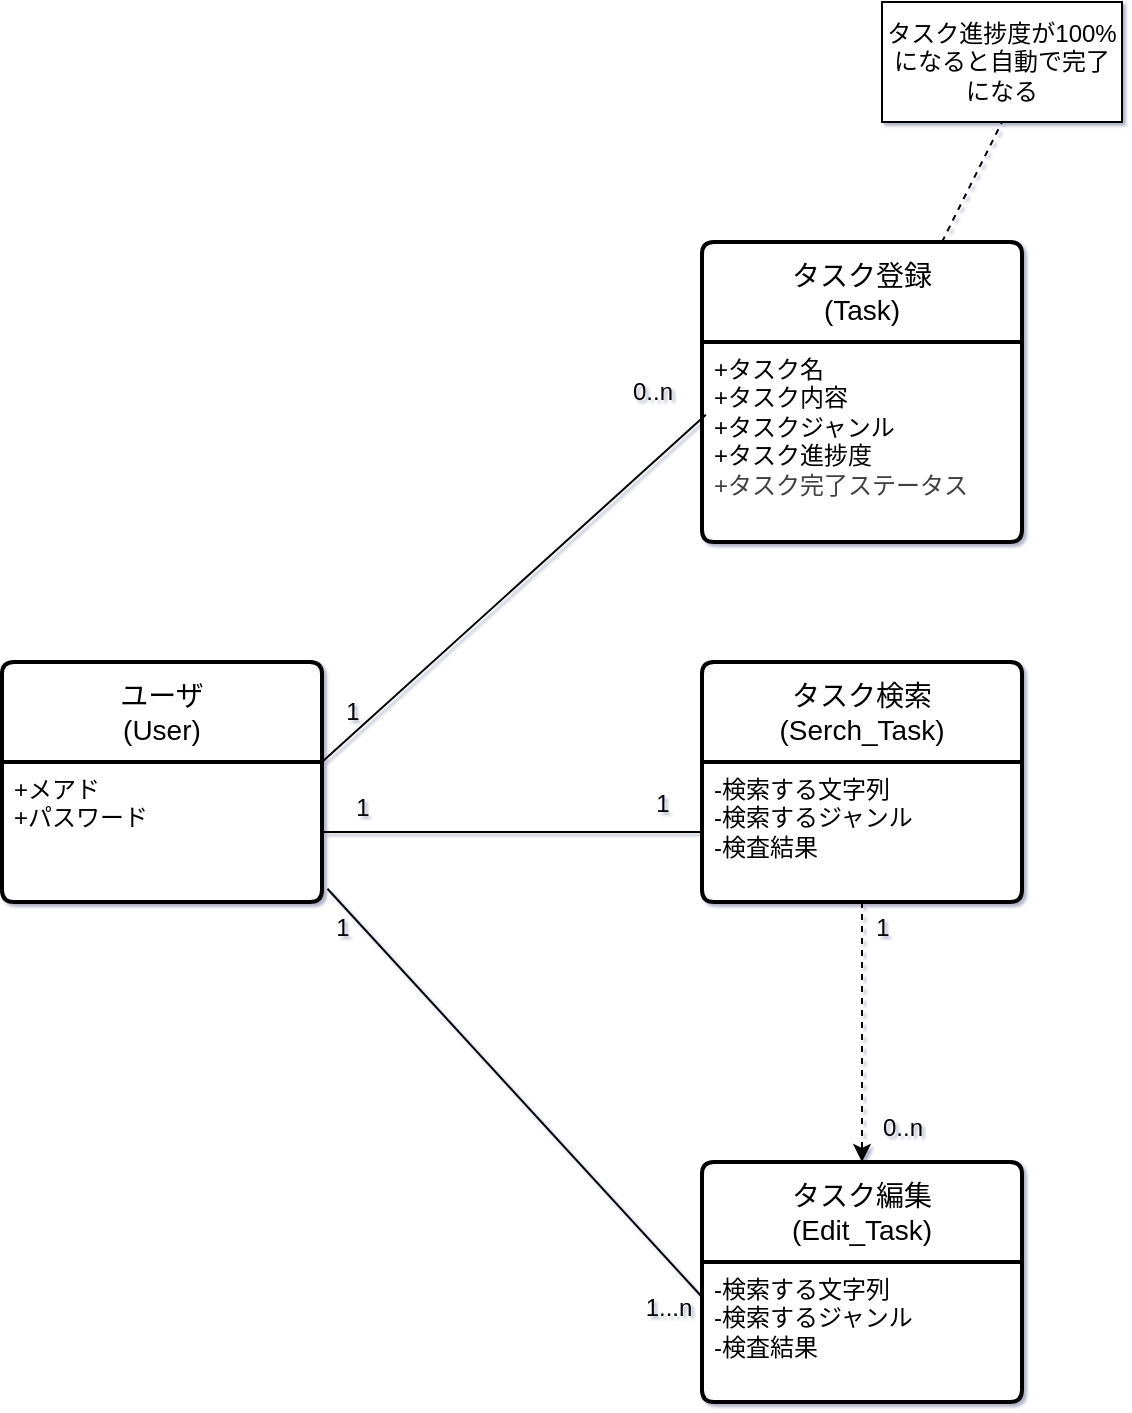 <mxfile>
    <diagram id="E-xOn_eW-BrYlavdOUFD" name="ページ1">
        <mxGraphModel dx="986" dy="499" grid="1" gridSize="10" guides="1" tooltips="1" connect="1" arrows="1" fold="1" page="1" pageScale="1" pageWidth="827" pageHeight="1169" background="#FFFFFF" math="0" shadow="1">
            <root>
                <mxCell id="0"/>
                <mxCell id="1" parent="0"/>
                <mxCell id="15" value="タスク登録&lt;br&gt;(Task)" style="swimlane;childLayout=stackLayout;horizontal=1;startSize=50;horizontalStack=0;rounded=1;fontSize=14;fontStyle=0;strokeWidth=2;resizeParent=0;resizeLast=1;shadow=0;dashed=0;align=center;arcSize=4;whiteSpace=wrap;html=1;swimlaneFillColor=default;" parent="1" vertex="1">
                    <mxGeometry x="370" y="270" width="160" height="150" as="geometry">
                        <mxRectangle x="334" y="50" width="80" height="50" as="alternateBounds"/>
                    </mxGeometry>
                </mxCell>
                <mxCell id="16" value="+タスク名&lt;div&gt;+タスク内容&lt;/div&gt;&lt;div&gt;+タスクジャンル&lt;/div&gt;&lt;div&gt;+タスク進捗度&lt;/div&gt;&lt;div&gt;&lt;span style=&quot;color: rgb(63, 63, 63);&quot;&gt;+タスク完了ステータス&lt;/span&gt;&lt;/div&gt;" style="align=left;strokeColor=none;fillColor=none;spacingLeft=4;fontSize=12;verticalAlign=top;resizable=0;rotatable=0;part=1;html=1;" parent="15" vertex="1">
                    <mxGeometry y="50" width="160" height="100" as="geometry"/>
                </mxCell>
                <mxCell id="23" value="ユーザ&lt;br&gt;(User&lt;span style=&quot;background-color: transparent;&quot;&gt;)&lt;/span&gt;" style="swimlane;childLayout=stackLayout;horizontal=1;startSize=50;horizontalStack=0;rounded=1;fontSize=14;fontStyle=0;strokeWidth=2;resizeParent=0;resizeLast=1;shadow=0;dashed=0;align=center;arcSize=4;whiteSpace=wrap;html=1;swimlaneFillColor=default;" parent="1" vertex="1">
                    <mxGeometry x="20" y="480" width="160" height="120" as="geometry">
                        <mxRectangle x="50" y="50" width="80" height="50" as="alternateBounds"/>
                    </mxGeometry>
                </mxCell>
                <mxCell id="24" value="+メアド&lt;br&gt;+パスワード" style="align=left;strokeColor=none;fillColor=none;spacingLeft=4;fontSize=12;verticalAlign=top;resizable=0;rotatable=0;part=1;html=1;" parent="23" vertex="1">
                    <mxGeometry y="50" width="160" height="70" as="geometry"/>
                </mxCell>
                <mxCell id="27" value="&lt;span style=&quot;color: rgb(0, 0, 0);&quot;&gt;タスク進捗度が100%になると自動で完了になる&lt;/span&gt;" style="rounded=0;whiteSpace=wrap;html=1;" vertex="1" parent="1">
                    <mxGeometry x="460" y="150" width="120" height="60" as="geometry"/>
                </mxCell>
                <mxCell id="30" value="" style="endArrow=none;dashed=1;html=1;exitX=0.75;exitY=0;exitDx=0;exitDy=0;entryX=0.5;entryY=1;entryDx=0;entryDy=0;" edge="1" parent="1" source="15" target="27">
                    <mxGeometry width="50" height="50" relative="1" as="geometry">
                        <mxPoint x="460" y="270" as="sourcePoint"/>
                        <mxPoint x="510" y="230" as="targetPoint"/>
                    </mxGeometry>
                </mxCell>
                <mxCell id="31" value="" style="endArrow=none;html=1;entryX=1;entryY=0;entryDx=0;entryDy=0;exitX=0.012;exitY=0.364;exitDx=0;exitDy=0;exitPerimeter=0;" edge="1" parent="1" source="16" target="24">
                    <mxGeometry width="50" height="50" relative="1" as="geometry">
                        <mxPoint x="520" y="440" as="sourcePoint"/>
                        <mxPoint x="570" y="390" as="targetPoint"/>
                    </mxGeometry>
                </mxCell>
                <mxCell id="36" value="1" style="text;html=1;align=center;verticalAlign=middle;resizable=0;points=[];autosize=1;strokeColor=none;fillColor=none;" vertex="1" parent="1">
                    <mxGeometry x="180" y="490" width="30" height="30" as="geometry"/>
                </mxCell>
                <mxCell id="37" value="0..n" style="text;html=1;align=center;verticalAlign=middle;resizable=0;points=[];autosize=1;strokeColor=none;fillColor=none;" vertex="1" parent="1">
                    <mxGeometry x="325" y="330" width="40" height="30" as="geometry"/>
                </mxCell>
                <mxCell id="41" value="タスク検索&lt;br&gt;(Serch_Task)" style="swimlane;childLayout=stackLayout;horizontal=1;startSize=50;horizontalStack=0;rounded=1;fontSize=14;fontStyle=0;strokeWidth=2;resizeParent=0;resizeLast=1;shadow=0;dashed=0;align=center;arcSize=4;whiteSpace=wrap;html=1;swimlaneFillColor=default;" vertex="1" parent="1">
                    <mxGeometry x="370" y="480" width="160" height="120" as="geometry">
                        <mxRectangle x="50" y="50" width="80" height="50" as="alternateBounds"/>
                    </mxGeometry>
                </mxCell>
                <mxCell id="42" value="&lt;div&gt;-検索する文字列&lt;/div&gt;&lt;div&gt;-検索するジャンル&lt;/div&gt;-検査結果&lt;div&gt;&lt;br&gt;&lt;/div&gt;" style="align=left;strokeColor=none;fillColor=none;spacingLeft=4;fontSize=12;verticalAlign=top;resizable=0;rotatable=0;part=1;html=1;" vertex="1" parent="41">
                    <mxGeometry y="50" width="160" height="70" as="geometry"/>
                </mxCell>
                <mxCell id="44" value="" style="endArrow=none;html=1;entryX=0;entryY=0.5;entryDx=0;entryDy=0;exitX=1;exitY=0.5;exitDx=0;exitDy=0;" edge="1" parent="1" source="24" target="42">
                    <mxGeometry width="50" height="50" relative="1" as="geometry">
                        <mxPoint x="230" y="610" as="sourcePoint"/>
                        <mxPoint x="280" y="560" as="targetPoint"/>
                    </mxGeometry>
                </mxCell>
                <mxCell id="45" value="1" style="text;html=1;align=center;verticalAlign=middle;resizable=0;points=[];autosize=1;strokeColor=none;fillColor=none;" vertex="1" parent="1">
                    <mxGeometry x="185" y="538" width="30" height="30" as="geometry"/>
                </mxCell>
                <mxCell id="46" value="1" style="text;html=1;align=center;verticalAlign=middle;resizable=0;points=[];autosize=1;strokeColor=none;fillColor=none;" vertex="1" parent="1">
                    <mxGeometry x="335" y="536" width="30" height="30" as="geometry"/>
                </mxCell>
                <mxCell id="47" value="タスク編集&lt;div&gt;(Edit_Task)&lt;/div&gt;" style="swimlane;childLayout=stackLayout;horizontal=1;startSize=50;horizontalStack=0;rounded=1;fontSize=14;fontStyle=0;strokeWidth=2;resizeParent=0;resizeLast=1;shadow=0;dashed=0;align=center;arcSize=4;whiteSpace=wrap;html=1;swimlaneFillColor=default;" vertex="1" parent="1">
                    <mxGeometry x="370" y="730" width="160" height="120" as="geometry">
                        <mxRectangle x="50" y="50" width="80" height="50" as="alternateBounds"/>
                    </mxGeometry>
                </mxCell>
                <mxCell id="48" value="&lt;div&gt;-検索する文字列&lt;/div&gt;&lt;div&gt;-検索するジャンル&lt;/div&gt;-検査結果&lt;div&gt;&lt;br&gt;&lt;/div&gt;" style="align=left;strokeColor=none;fillColor=none;spacingLeft=4;fontSize=12;verticalAlign=top;resizable=0;rotatable=0;part=1;html=1;" vertex="1" parent="47">
                    <mxGeometry y="50" width="160" height="70" as="geometry"/>
                </mxCell>
                <mxCell id="52" value="" style="endArrow=none;html=1;entryX=0;entryY=0.25;entryDx=0;entryDy=0;exitX=1.017;exitY=0.905;exitDx=0;exitDy=0;exitPerimeter=0;" edge="1" parent="1" source="24" target="48">
                    <mxGeometry width="50" height="50" relative="1" as="geometry">
                        <mxPoint x="170" y="720" as="sourcePoint"/>
                        <mxPoint x="220" y="670" as="targetPoint"/>
                    </mxGeometry>
                </mxCell>
                <mxCell id="53" value="1" style="text;html=1;align=center;verticalAlign=middle;resizable=0;points=[];autosize=1;strokeColor=none;fillColor=none;" vertex="1" parent="1">
                    <mxGeometry x="175" y="598" width="30" height="30" as="geometry"/>
                </mxCell>
                <mxCell id="54" value="1...n" style="text;html=1;align=center;verticalAlign=middle;resizable=0;points=[];autosize=1;strokeColor=none;fillColor=none;" vertex="1" parent="1">
                    <mxGeometry x="328" y="788" width="50" height="30" as="geometry"/>
                </mxCell>
                <mxCell id="55" style="edgeStyle=none;html=1;entryX=0.5;entryY=0;entryDx=0;entryDy=0;dashed=1;" edge="1" parent="1" source="42" target="47">
                    <mxGeometry relative="1" as="geometry"/>
                </mxCell>
                <mxCell id="56" value="1" style="text;html=1;align=center;verticalAlign=middle;resizable=0;points=[];autosize=1;strokeColor=none;fillColor=none;" vertex="1" parent="1">
                    <mxGeometry x="445" y="598" width="30" height="30" as="geometry"/>
                </mxCell>
                <mxCell id="57" value="0..n" style="text;html=1;align=center;verticalAlign=middle;resizable=0;points=[];autosize=1;strokeColor=none;fillColor=none;" vertex="1" parent="1">
                    <mxGeometry x="450" y="698" width="40" height="30" as="geometry"/>
                </mxCell>
            </root>
        </mxGraphModel>
    </diagram>
</mxfile>